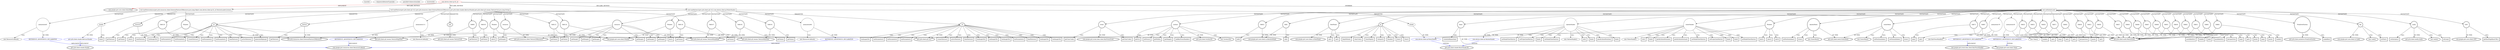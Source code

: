 digraph {
baseInfo[graphId=4312,category="extension_graph",isAnonymous=false,possibleRelation=true]
frameworkRelatedTypesInfo[0="com.google.gwt.core.client.EntryPoint"]
possibleCollaborationsInfo[0="4312~CLIENT_METHOD_DECLARATION-PARAMETER_DECLARATION-OVERRIDING_METHOD_DECLARATION-INSTANTIATION-~com.google.gwt.core.client.EntryPoint ~gwt.g3d.client.shader.BasicShader3D ~false~false",1="4312~CLIENT_METHOD_DECLARATION-INSTANTIATION-~com.google.gwt.core.client.EntryPoint ~com.google.gwt.resources.client.ResourceCallback ~false~true",2="4312~CLIENT_METHOD_DECLARATION-PARAMETER_DECLARATION-~com.google.gwt.core.client.EntryPoint ~gwt.g3d.client.shader.Shader ~false~false",3="4312~OVERRIDING_METHOD_DECLARATION-INSTANTIATION-~com.google.gwt.core.client.EntryPoint ~gwt.g3d.client.shader.BasicShader3D ~false~false",4="4312~OVERRIDING_METHOD_DECLARATION-INSTANTIATION-~com.google.gwt.core.client.EntryPoint ~com.google.gwt.user.client.Timer ~false~true",5="4312~OVERRIDING_METHOD_DECLARATION-INSTANTIATION-~com.google.gwt.core.client.EntryPoint ~com.google.gwt.event.dom.client.KeyPressHandler ~false~true"]
locationInfo[projectName="pkamenarsky-ocean",filePath="/pkamenarsky-ocean/ocean-master/src/com/eleven/client/gl/GL_hl.java",contextSignature="GL_hl",graphId="4312"]
0[label="com.eleven.client.gl.GL_hl",vertexType="ROOT_CLIENT_CLASS_DECLARATION",isFrameworkType=false,color=red]
1[label="com.google.gwt.core.client.EntryPoint",vertexType="FRAMEWORK_INTERFACE_TYPE",isFrameworkType=true,peripheries=2]
2[label="void onModuleLoad()",vertexType="OVERRIDING_METHOD_DECLARATION",isFrameworkType=false,shape=box]
4[label="surface",vertexType="VARIABLE_EXPRESION",isFrameworkType=true,peripheries=2,shape=circle]
5[label="gwt.g3d.client.Surface3D",vertexType="FRAMEWORK_CLASS_TYPE",isFrameworkType=true,peripheries=2]
3[label="new Surface3D()",vertexType="CONSTRUCTOR_CALL",isFrameworkType=true,peripheries=2]
6[label="VAR1",vertexType="VARIABLE_EXPRESION",isFrameworkType=true,peripheries=2,shape=circle]
8[label="com.google.gwt.user.client.ui.AbsolutePanel",vertexType="FRAMEWORK_CLASS_TYPE",isFrameworkType=true,peripheries=2]
7[label="add()",vertexType="INSIDE_CALL",isFrameworkType=true,peripheries=2,shape=box]
9[label="RootPanel",vertexType="VARIABLE_EXPRESION",isFrameworkType=true,peripheries=2,shape=circle]
11[label="com.google.gwt.user.client.ui.RootPanel",vertexType="FRAMEWORK_CLASS_TYPE",isFrameworkType=true,peripheries=2]
10[label="get()",vertexType="INSIDE_CALL",isFrameworkType=true,peripheries=2,shape=box]
13[label="getGL()",vertexType="INSIDE_CALL",isFrameworkType=true,peripheries=2,shape=box]
14[label="Window",vertexType="VARIABLE_EXPRESION",isFrameworkType=true,peripheries=2,shape=circle]
16[label="com.google.gwt.user.client.Window",vertexType="FRAMEWORK_CLASS_TYPE",isFrameworkType=true,peripheries=2]
15[label="alert()",vertexType="INSIDE_CALL",isFrameworkType=true,peripheries=2,shape=box]
18[label="setFocus()",vertexType="INSIDE_CALL",isFrameworkType=true,peripheries=2,shape=box]
19[label="gl",vertexType="VARIABLE_EXPRESION",isFrameworkType=true,peripheries=2,shape=circle]
21[label="gwt.g3d.client.gl2.GL2",vertexType="FRAMEWORK_INTERFACE_TYPE",isFrameworkType=true,peripheries=2]
20[label="clearColor()",vertexType="INSIDE_CALL",isFrameworkType=true,peripheries=2,shape=box]
23[label="clearDepth()",vertexType="INSIDE_CALL",isFrameworkType=true,peripheries=2,shape=box]
25[label="viewport()",vertexType="INSIDE_CALL",isFrameworkType=true,peripheries=2,shape=box]
27[label="getWidth()",vertexType="INSIDE_CALL",isFrameworkType=true,peripheries=2,shape=box]
29[label="getHeight()",vertexType="INSIDE_CALL",isFrameworkType=true,peripheries=2,shape=box]
31[label="disable()",vertexType="INSIDE_CALL",isFrameworkType=true,peripheries=2,shape=box]
33[label="clear()",vertexType="INSIDE_CALL",isFrameworkType=true,peripheries=2,shape=box]
35[label="waterShader",vertexType="VARIABLE_EXPRESION",isFrameworkType=false,shape=circle]
36[label="com.eleven.client.gl.WaterShader",vertexType="REFERENCE_CLIENT_CLASS_DECLARATION",isFrameworkType=false,color=blue]
37[label="gwt.g3d.client.shader.BasicShader3D",vertexType="FRAMEWORK_CLASS_TYPE",isFrameworkType=true,peripheries=2]
34[label="new WaterShader()",vertexType="CONSTRUCTOR_CALL",isFrameworkType=false]
39[label="init()",vertexType="INSIDE_CALL",isFrameworkType=true,peripheries=2,shape=box]
41[label="alert()",vertexType="INSIDE_CALL",isFrameworkType=true,peripheries=2,shape=box]
43[label="bind()",vertexType="INSIDE_CALL",isFrameworkType=true,peripheries=2,shape=box]
45[label="waterMesh",vertexType="VARIABLE_EXPRESION",isFrameworkType=true,peripheries=2,shape=circle]
46[label="gwt.g3d.client.mesh.StaticMesh",vertexType="FRAMEWORK_CLASS_TYPE",isFrameworkType=true,peripheries=2]
44[label="new StaticMesh()",vertexType="CONSTRUCTOR_CALL",isFrameworkType=true,peripheries=2]
48[label="setPositionIndex()",vertexType="INSIDE_CALL",isFrameworkType=true,peripheries=2,shape=box]
50[label="getAttributePosition()",vertexType="INSIDE_CALL",isFrameworkType=true,peripheries=2,shape=box]
52[label="setNormalIndex()",vertexType="INSIDE_CALL",isFrameworkType=true,peripheries=2,shape=box]
54[label="getAttributeNormal()",vertexType="INSIDE_CALL",isFrameworkType=true,peripheries=2,shape=box]
55[label="VAR22",vertexType="VARIABLE_EXPRESION",isFrameworkType=true,peripheries=2,shape=circle]
57[label="gwt.g3d.client.math.MatrixStack",vertexType="FRAMEWORK_CLASS_TYPE",isFrameworkType=true,peripheries=2]
56[label="push()",vertexType="INSIDE_CALL",isFrameworkType=true,peripheries=2,shape=box]
58[label="VAR23",vertexType="VARIABLE_EXPRESION",isFrameworkType=true,peripheries=2,shape=circle]
59[label="lookAt()",vertexType="INSIDE_CALL",isFrameworkType=true,peripheries=2,shape=box]
62[label="setModelViewMatrix()",vertexType="INSIDE_CALL",isFrameworkType=true,peripheries=2,shape=box]
63[label="VAR25",vertexType="VARIABLE_EXPRESION",isFrameworkType=true,peripheries=2,shape=circle]
64[label="get()",vertexType="INSIDE_CALL",isFrameworkType=true,peripheries=2,shape=box]
66[label="VAR26",vertexType="VARIABLE_EXPRESION",isFrameworkType=true,peripheries=2,shape=circle]
67[label="pop()",vertexType="INSIDE_CALL",isFrameworkType=true,peripheries=2,shape=box]
69[label="VAR27",vertexType="VARIABLE_EXPRESION",isFrameworkType=true,peripheries=2,shape=circle]
70[label="pushIdentity()",vertexType="INSIDE_CALL",isFrameworkType=true,peripheries=2,shape=box]
72[label="VAR28",vertexType="VARIABLE_EXPRESION",isFrameworkType=true,peripheries=2,shape=circle]
73[label="perspective()",vertexType="INSIDE_CALL",isFrameworkType=true,peripheries=2,shape=box]
76[label="setProjectionMatrix()",vertexType="INSIDE_CALL",isFrameworkType=true,peripheries=2,shape=box]
77[label="VAR30",vertexType="VARIABLE_EXPRESION",isFrameworkType=true,peripheries=2,shape=circle]
78[label="get()",vertexType="INSIDE_CALL",isFrameworkType=true,peripheries=2,shape=box]
80[label="VAR31",vertexType="VARIABLE_EXPRESION",isFrameworkType=true,peripheries=2,shape=circle]
81[label="pop()",vertexType="INSIDE_CALL",isFrameworkType=true,peripheries=2,shape=box]
84[label="skyboxShader",vertexType="VARIABLE_EXPRESION",isFrameworkType=false,shape=circle]
85[label="com.eleven.client.gl.SkyboxShader",vertexType="REFERENCE_CLIENT_CLASS_DECLARATION",isFrameworkType=false,color=blue]
83[label="new SkyboxShader()",vertexType="CONSTRUCTOR_CALL",isFrameworkType=false]
88[label="init()",vertexType="INSIDE_CALL",isFrameworkType=true,peripheries=2,shape=box]
90[label="alert()",vertexType="INSIDE_CALL",isFrameworkType=true,peripheries=2,shape=box]
92[label="bind()",vertexType="INSIDE_CALL",isFrameworkType=true,peripheries=2,shape=box]
94[label="skyboxMesh",vertexType="VARIABLE_EXPRESION",isFrameworkType=true,peripheries=2,shape=circle]
93[label="new StaticMesh()",vertexType="CONSTRUCTOR_CALL",isFrameworkType=true,peripheries=2]
96[label="PrimitiveFactory",vertexType="VARIABLE_EXPRESION",isFrameworkType=true,peripheries=2,shape=circle]
98[label="gwt.g3d.client.primitive.PrimitiveFactory",vertexType="FRAMEWORK_CLASS_TYPE",isFrameworkType=true,peripheries=2]
97[label="makeBox()",vertexType="INSIDE_CALL",isFrameworkType=true,peripheries=2,shape=box]
100[label="setPositionIndex()",vertexType="INSIDE_CALL",isFrameworkType=true,peripheries=2,shape=box]
102[label="getAttributePosition()",vertexType="INSIDE_CALL",isFrameworkType=true,peripheries=2,shape=box]
104[label="bind()",vertexType="INSIDE_CALL",isFrameworkType=true,peripheries=2,shape=box]
106[label="bind()",vertexType="INSIDE_CALL",isFrameworkType=true,peripheries=2,shape=box]
107[label="VAR42",vertexType="VARIABLE_EXPRESION",isFrameworkType=true,peripheries=2,shape=circle]
108[label="push()",vertexType="INSIDE_CALL",isFrameworkType=true,peripheries=2,shape=box]
110[label="VAR43",vertexType="VARIABLE_EXPRESION",isFrameworkType=true,peripheries=2,shape=circle]
111[label="lookAt()",vertexType="INSIDE_CALL",isFrameworkType=true,peripheries=2,shape=box]
114[label="setModelViewMatrix()",vertexType="INSIDE_CALL",isFrameworkType=true,peripheries=2,shape=box]
115[label="VAR45",vertexType="VARIABLE_EXPRESION",isFrameworkType=true,peripheries=2,shape=circle]
116[label="get()",vertexType="INSIDE_CALL",isFrameworkType=true,peripheries=2,shape=box]
118[label="VAR46",vertexType="VARIABLE_EXPRESION",isFrameworkType=true,peripheries=2,shape=circle]
119[label="pop()",vertexType="INSIDE_CALL",isFrameworkType=true,peripheries=2,shape=box]
121[label="VAR47",vertexType="VARIABLE_EXPRESION",isFrameworkType=true,peripheries=2,shape=circle]
122[label="pushIdentity()",vertexType="INSIDE_CALL",isFrameworkType=true,peripheries=2,shape=box]
124[label="VAR48",vertexType="VARIABLE_EXPRESION",isFrameworkType=true,peripheries=2,shape=circle]
125[label="perspective()",vertexType="INSIDE_CALL",isFrameworkType=true,peripheries=2,shape=box]
128[label="setProjectionMatrix()",vertexType="INSIDE_CALL",isFrameworkType=true,peripheries=2,shape=box]
129[label="VAR50",vertexType="VARIABLE_EXPRESION",isFrameworkType=true,peripheries=2,shape=circle]
130[label="get()",vertexType="INSIDE_CALL",isFrameworkType=true,peripheries=2,shape=box]
132[label="VAR51",vertexType="VARIABLE_EXPRESION",isFrameworkType=true,peripheries=2,shape=circle]
133[label="pop()",vertexType="INSIDE_CALL",isFrameworkType=true,peripheries=2,shape=box]
136[label="fps",vertexType="VARIABLE_EXPRESION",isFrameworkType=true,peripheries=2,shape=circle]
137[label="com.google.gwt.user.client.ui.Label",vertexType="FRAMEWORK_CLASS_TYPE",isFrameworkType=true,peripheries=2]
135[label="new Label()",vertexType="CONSTRUCTOR_CALL",isFrameworkType=true,peripheries=2]
139[label="audio",vertexType="VARIABLE_EXPRESION",isFrameworkType=true,peripheries=2,shape=circle]
140[label="gwt.g2d.client.media.Audio",vertexType="FRAMEWORK_CLASS_TYPE",isFrameworkType=true,peripheries=2]
138[label="new Audio()",vertexType="CONSTRUCTOR_CALL",isFrameworkType=true,peripheries=2]
141[label="GWT",vertexType="VARIABLE_EXPRESION",isFrameworkType=true,peripheries=2,shape=circle]
143[label="com.google.gwt.core.client.GWT",vertexType="FRAMEWORK_CLASS_TYPE",isFrameworkType=true,peripheries=2]
142[label="getHostPageBaseURL()",vertexType="INSIDE_CALL",isFrameworkType=true,peripheries=2,shape=box]
144[label="VAR55",vertexType="VARIABLE_EXPRESION",isFrameworkType=true,peripheries=2,shape=circle]
145[label="add()",vertexType="INSIDE_CALL",isFrameworkType=true,peripheries=2,shape=box]
148[label="get()",vertexType="INSIDE_CALL",isFrameworkType=true,peripheries=2,shape=box]
150[label="setLoop()",vertexType="INSIDE_CALL",isFrameworkType=true,peripheries=2,shape=box]
152[label="setAutoplay()",vertexType="INSIDE_CALL",isFrameworkType=true,peripheries=2,shape=box]
154[label="anonymous59",vertexType="VARIABLE_EXPRESION",isFrameworkType=false,shape=circle]
155[label="REFERENCE_ANONYMOUS_DECLARATION",vertexType="REFERENCE_ANONYMOUS_DECLARATION",isFrameworkType=false,color=blue]
156[label="com.google.gwt.user.client.Timer",vertexType="FRAMEWORK_CLASS_TYPE",isFrameworkType=true,peripheries=2]
153[label="new Timer()",vertexType="CONSTRUCTOR_CALL",isFrameworkType=false]
158[label="setText()",vertexType="INSIDE_CALL",isFrameworkType=true,peripheries=2,shape=box]
159[label="VAR61",vertexType="VARIABLE_EXPRESION",isFrameworkType=true,peripheries=2,shape=circle]
160[label="push()",vertexType="INSIDE_CALL",isFrameworkType=true,peripheries=2,shape=box]
162[label="VAR62",vertexType="VARIABLE_EXPRESION",isFrameworkType=true,peripheries=2,shape=circle]
163[label="lookAt()",vertexType="INSIDE_CALL",isFrameworkType=true,peripheries=2,shape=box]
166[label="clear()",vertexType="INSIDE_CALL",isFrameworkType=true,peripheries=2,shape=box]
168[label="depthMask()",vertexType="INSIDE_CALL",isFrameworkType=true,peripheries=2,shape=box]
170[label="bind()",vertexType="INSIDE_CALL",isFrameworkType=true,peripheries=2,shape=box]
172[label="setModelViewMatrix()",vertexType="INSIDE_CALL",isFrameworkType=true,peripheries=2,shape=box]
173[label="VAR67",vertexType="VARIABLE_EXPRESION",isFrameworkType=true,peripheries=2,shape=circle]
174[label="get()",vertexType="INSIDE_CALL",isFrameworkType=true,peripheries=2,shape=box]
177[label="draw()",vertexType="INSIDE_CALL",isFrameworkType=true,peripheries=2,shape=box]
179[label="bind()",vertexType="INSIDE_CALL",isFrameworkType=true,peripheries=2,shape=box]
181[label="setModelViewMatrix()",vertexType="INSIDE_CALL",isFrameworkType=true,peripheries=2,shape=box]
182[label="VAR71",vertexType="VARIABLE_EXPRESION",isFrameworkType=true,peripheries=2,shape=circle]
183[label="get()",vertexType="INSIDE_CALL",isFrameworkType=true,peripheries=2,shape=box]
186[label="draw()",vertexType="INSIDE_CALL",isFrameworkType=true,peripheries=2,shape=box]
187[label="VAR73",vertexType="VARIABLE_EXPRESION",isFrameworkType=true,peripheries=2,shape=circle]
188[label="pop()",vertexType="INSIDE_CALL",isFrameworkType=true,peripheries=2,shape=box]
190[label="timer",vertexType="VARIABLE_EXPRESION",isFrameworkType=true,peripheries=2,shape=circle]
191[label="scheduleRepeating()",vertexType="INSIDE_CALL",isFrameworkType=true,peripheries=2,shape=box]
194[label="addKeyPressHandler()",vertexType="INSIDE_CALL",isFrameworkType=true,peripheries=2,shape=box]
196[label="anonymous76",vertexType="VARIABLE_EXPRESION",isFrameworkType=false,shape=circle]
197[label="REFERENCE_ANONYMOUS_DECLARATION",vertexType="REFERENCE_ANONYMOUS_DECLARATION",isFrameworkType=false,color=blue]
198[label="com.google.gwt.event.dom.client.KeyPressHandler",vertexType="FRAMEWORK_INTERFACE_TYPE",isFrameworkType=true,peripheries=2]
195[label="new KeyPressHandler()",vertexType="CONSTRUCTOR_CALL",isFrameworkType=false]
199[label="event",vertexType="VARIABLE_EXPRESION",isFrameworkType=true,peripheries=2,shape=circle]
201[label="com.google.gwt.event.dom.client.KeyPressEvent",vertexType="FRAMEWORK_CLASS_TYPE",isFrameworkType=true,peripheries=2]
200[label="getCharCode()",vertexType="INSIDE_CALL",isFrameworkType=true,peripheries=2,shape=box]
203[label="getCharCode()",vertexType="INSIDE_CALL",isFrameworkType=true,peripheries=2,shape=box]
209[label="void loadTextureAsync(gwt.g3d.resources.client.ExternalTexture2DResource,java.lang.Object,com.eleven.client.gl.GL_hl.TextureLoaderListener)",vertexType="CLIENT_METHOD_DECLARATION",isFrameworkType=false,shape=box]
210[label="resource",vertexType="PARAMETER_DECLARATION",isFrameworkType=true,peripheries=2]
211[label="gwt.g3d.resources.client.ExternalTexture2DResource",vertexType="FRAMEWORK_INTERFACE_TYPE",isFrameworkType=true,peripheries=2]
213[label="getTexture()",vertexType="INSIDE_CALL",isFrameworkType=true,peripheries=2,shape=box]
215[label="anonymous81",vertexType="VARIABLE_EXPRESION",isFrameworkType=false,shape=circle]
216[label="REFERENCE_ANONYMOUS_DECLARATION",vertexType="REFERENCE_ANONYMOUS_DECLARATION",isFrameworkType=false,color=blue]
217[label="com.google.gwt.resources.client.ResourceCallback",vertexType="FRAMEWORK_INTERFACE_TYPE",isFrameworkType=true,peripheries=2]
214[label="new ResourceCallback()",vertexType="CONSTRUCTOR_CALL",isFrameworkType=false]
218[label="Window",vertexType="VARIABLE_EXPRESION",isFrameworkType=true,peripheries=2,shape=circle]
219[label="alert()",vertexType="INSIDE_CALL",isFrameworkType=true,peripheries=2,shape=box]
224[label="void loadSkybox2(gwt.g3d.client.gl2.GL2,com.eleven.client.gl.WaterShader)",vertexType="CLIENT_METHOD_DECLARATION",isFrameworkType=false,shape=box]
225[label="gl",vertexType="PARAMETER_DECLARATION",isFrameworkType=true,peripheries=2]
227[label="shader",vertexType="PARAMETER_DECLARATION",isFrameworkType=false]
229[label="VAR83",vertexType="VARIABLE_EXPRESION",isFrameworkType=true,peripheries=2,shape=circle]
230[label="getTexture()",vertexType="INSIDE_CALL",isFrameworkType=true,peripheries=2,shape=box]
233[label="anonymous84",vertexType="VARIABLE_EXPRESION",isFrameworkType=false,shape=circle]
234[label="REFERENCE_ANONYMOUS_DECLARATION",vertexType="REFERENCE_ANONYMOUS_DECLARATION",isFrameworkType=false,color=blue]
232[label="new ResourceCallback()",vertexType="CONSTRUCTOR_CALL",isFrameworkType=false]
237[label="createTexture()",vertexType="INSIDE_CALL",isFrameworkType=true,peripheries=2,shape=box]
239[label="activeTexture()",vertexType="INSIDE_CALL",isFrameworkType=true,peripheries=2,shape=box]
241[label="bindTexture()",vertexType="INSIDE_CALL",isFrameworkType=true,peripheries=2,shape=box]
243[label="texImage2D()",vertexType="INSIDE_CALL",isFrameworkType=true,peripheries=2,shape=box]
244[label="resource",vertexType="VARIABLE_EXPRESION",isFrameworkType=true,peripheries=2,shape=circle]
246[label="gwt.g3d.resources.client.Texture2DResource",vertexType="FRAMEWORK_INTERFACE_TYPE",isFrameworkType=true,peripheries=2]
245[label="getImage()",vertexType="INSIDE_CALL",isFrameworkType=true,peripheries=2,shape=box]
248[label="texImage2D()",vertexType="INSIDE_CALL",isFrameworkType=true,peripheries=2,shape=box]
250[label="getImage()",vertexType="INSIDE_CALL",isFrameworkType=true,peripheries=2,shape=box]
252[label="texImage2D()",vertexType="INSIDE_CALL",isFrameworkType=true,peripheries=2,shape=box]
254[label="getImage()",vertexType="INSIDE_CALL",isFrameworkType=true,peripheries=2,shape=box]
256[label="texImage2D()",vertexType="INSIDE_CALL",isFrameworkType=true,peripheries=2,shape=box]
258[label="getImage()",vertexType="INSIDE_CALL",isFrameworkType=true,peripheries=2,shape=box]
260[label="texImage2D()",vertexType="INSIDE_CALL",isFrameworkType=true,peripheries=2,shape=box]
262[label="getImage()",vertexType="INSIDE_CALL",isFrameworkType=true,peripheries=2,shape=box]
264[label="texImage2D()",vertexType="INSIDE_CALL",isFrameworkType=true,peripheries=2,shape=box]
266[label="getImage()",vertexType="INSIDE_CALL",isFrameworkType=true,peripheries=2,shape=box]
268[label="texParameteri()",vertexType="INSIDE_CALL",isFrameworkType=true,peripheries=2,shape=box]
269[label="VAR101",vertexType="VARIABLE_EXPRESION",isFrameworkType=true,peripheries=2,shape=circle]
271[label="gwt.g3d.client.gl2.enums.TextureMinFilter",vertexType="FRAMEWORK_CLASS_TYPE",isFrameworkType=true,peripheries=2]
270[label="getValue()",vertexType="INSIDE_CALL",isFrameworkType=true,peripheries=2,shape=box]
273[label="texParameteri()",vertexType="INSIDE_CALL",isFrameworkType=true,peripheries=2,shape=box]
274[label="VAR103",vertexType="VARIABLE_EXPRESION",isFrameworkType=true,peripheries=2,shape=circle]
276[label="gwt.g3d.client.gl2.enums.TextureMagFilter",vertexType="FRAMEWORK_CLASS_TYPE",isFrameworkType=true,peripheries=2]
275[label="getValue()",vertexType="INSIDE_CALL",isFrameworkType=true,peripheries=2,shape=box]
278[label="texParameteri()",vertexType="INSIDE_CALL",isFrameworkType=true,peripheries=2,shape=box]
279[label="VAR105",vertexType="VARIABLE_EXPRESION",isFrameworkType=true,peripheries=2,shape=circle]
281[label="gwt.g3d.client.gl2.enums.TextureWrapMode",vertexType="FRAMEWORK_CLASS_TYPE",isFrameworkType=true,peripheries=2]
280[label="getValue()",vertexType="INSIDE_CALL",isFrameworkType=true,peripheries=2,shape=box]
283[label="texParameteri()",vertexType="INSIDE_CALL",isFrameworkType=true,peripheries=2,shape=box]
284[label="VAR107",vertexType="VARIABLE_EXPRESION",isFrameworkType=true,peripheries=2,shape=circle]
285[label="getValue()",vertexType="INSIDE_CALL",isFrameworkType=true,peripheries=2,shape=box]
288[label="bindTexture()",vertexType="INSIDE_CALL",isFrameworkType=true,peripheries=2,shape=box]
289[label="Window",vertexType="VARIABLE_EXPRESION",isFrameworkType=true,peripheries=2,shape=circle]
290[label="alert()",vertexType="INSIDE_CALL",isFrameworkType=true,peripheries=2,shape=box]
292[label="void loadTexture(gwt.g3d.client.gl2.GL2,gwt.g3d.resources.client.ExternalTexture2DResource,gwt.g3d.client.shader.AbstractShader,gwt.g3d.client.gl2.enums.TextureUnit,java.lang.String)",vertexType="CLIENT_METHOD_DECLARATION",isFrameworkType=false,shape=box]
293[label="gl",vertexType="PARAMETER_DECLARATION",isFrameworkType=true,peripheries=2]
295[label="texture",vertexType="PARAMETER_DECLARATION",isFrameworkType=true,peripheries=2]
297[label="shader",vertexType="PARAMETER_DECLARATION",isFrameworkType=false]
298[label="gwt.g3d.client.shader.AbstractShader",vertexType="REFERENCE_CLIENT_CLASS_DECLARATION",isFrameworkType=false,color=blue]
299[label="gwt.g3d.client.shader.Shader",vertexType="FRAMEWORK_INTERFACE_TYPE",isFrameworkType=true,peripheries=2]
300[label="unit",vertexType="PARAMETER_DECLARATION",isFrameworkType=true,peripheries=2]
301[label="gwt.g3d.client.gl2.enums.TextureUnit",vertexType="FRAMEWORK_CLASS_TYPE",isFrameworkType=true,peripheries=2]
303[label="getTexture()",vertexType="INSIDE_CALL",isFrameworkType=true,peripheries=2,shape=box]
305[label="anonymous111",vertexType="VARIABLE_EXPRESION",isFrameworkType=false,shape=circle]
306[label="REFERENCE_ANONYMOUS_DECLARATION",vertexType="REFERENCE_ANONYMOUS_DECLARATION",isFrameworkType=false,color=blue]
304[label="new ResourceCallback()",vertexType="CONSTRUCTOR_CALL",isFrameworkType=false]
309[label="createTexture()",vertexType="INSIDE_CALL",isFrameworkType=true,peripheries=2,shape=box]
311[label="activeTexture()",vertexType="INSIDE_CALL",isFrameworkType=true,peripheries=2,shape=box]
313[label="bindTexture()",vertexType="INSIDE_CALL",isFrameworkType=true,peripheries=2,shape=box]
315[label="texImage2D()",vertexType="INSIDE_CALL",isFrameworkType=true,peripheries=2,shape=box]
316[label="resource",vertexType="VARIABLE_EXPRESION",isFrameworkType=true,peripheries=2,shape=circle]
317[label="getImage()",vertexType="INSIDE_CALL",isFrameworkType=true,peripheries=2,shape=box]
320[label="texParameteri()",vertexType="INSIDE_CALL",isFrameworkType=true,peripheries=2,shape=box]
321[label="VAR118",vertexType="VARIABLE_EXPRESION",isFrameworkType=true,peripheries=2,shape=circle]
322[label="getValue()",vertexType="INSIDE_CALL",isFrameworkType=true,peripheries=2,shape=box]
325[label="texParameteri()",vertexType="INSIDE_CALL",isFrameworkType=true,peripheries=2,shape=box]
326[label="VAR120",vertexType="VARIABLE_EXPRESION",isFrameworkType=true,peripheries=2,shape=circle]
327[label="getValue()",vertexType="INSIDE_CALL",isFrameworkType=true,peripheries=2,shape=box]
330[label="texParameteri()",vertexType="INSIDE_CALL",isFrameworkType=true,peripheries=2,shape=box]
331[label="VAR122",vertexType="VARIABLE_EXPRESION",isFrameworkType=true,peripheries=2,shape=circle]
332[label="getValue()",vertexType="INSIDE_CALL",isFrameworkType=true,peripheries=2,shape=box]
335[label="texParameteri()",vertexType="INSIDE_CALL",isFrameworkType=true,peripheries=2,shape=box]
336[label="VAR124",vertexType="VARIABLE_EXPRESION",isFrameworkType=true,peripheries=2,shape=circle]
337[label="getValue()",vertexType="INSIDE_CALL",isFrameworkType=true,peripheries=2,shape=box]
340[label="bindTexture()",vertexType="INSIDE_CALL",isFrameworkType=true,peripheries=2,shape=box]
342[label="generateMipmap()",vertexType="INSIDE_CALL",isFrameworkType=true,peripheries=2,shape=box]
344[label="bind()",vertexType="INSIDE_CALL",isFrameworkType=true,peripheries=2,shape=box]
345[label="Window",vertexType="VARIABLE_EXPRESION",isFrameworkType=true,peripheries=2,shape=circle]
346[label="alert()",vertexType="INSIDE_CALL",isFrameworkType=true,peripheries=2,shape=box]
0->1[label="IMPLEMENT",color=red]
0->2[label="OVERRIDE"]
2->4[label="INSTANTIATE"]
4->5[label="OF_TYPE"]
4->3[label="CALL"]
2->6[label="INSTANTIATE"]
6->8[label="OF_TYPE"]
6->7[label="CALL"]
2->9[label="INSTANTIATE"]
9->11[label="OF_TYPE"]
9->10[label="CALL"]
4->13[label="CALL"]
2->14[label="INSTANTIATE"]
14->16[label="OF_TYPE"]
14->15[label="CALL"]
4->18[label="CALL"]
2->19[label="INSTANTIATE"]
19->21[label="OF_TYPE"]
19->20[label="CALL"]
19->23[label="CALL"]
19->25[label="CALL"]
4->27[label="CALL"]
4->29[label="CALL"]
19->31[label="CALL"]
19->33[label="CALL"]
2->35[label="INSTANTIATE"]
36->37[label="EXTEND",color=blue]
35->36[label="OF_TYPE"]
35->34[label="CALL"]
35->39[label="CALL"]
14->41[label="CALL"]
35->43[label="CALL"]
2->45[label="INSTANTIATE"]
45->46[label="OF_TYPE"]
45->44[label="CALL"]
45->48[label="CALL"]
35->50[label="CALL"]
45->52[label="CALL"]
35->54[label="CALL"]
2->55[label="INSTANTIATE"]
55->57[label="OF_TYPE"]
55->56[label="CALL"]
2->58[label="INSTANTIATE"]
58->57[label="OF_TYPE"]
58->59[label="CALL"]
35->62[label="CALL"]
2->63[label="INSTANTIATE"]
63->57[label="OF_TYPE"]
63->64[label="CALL"]
2->66[label="INSTANTIATE"]
66->57[label="OF_TYPE"]
66->67[label="CALL"]
2->69[label="INSTANTIATE"]
69->57[label="OF_TYPE"]
69->70[label="CALL"]
2->72[label="INSTANTIATE"]
72->57[label="OF_TYPE"]
72->73[label="CALL"]
35->76[label="CALL"]
2->77[label="INSTANTIATE"]
77->57[label="OF_TYPE"]
77->78[label="CALL"]
2->80[label="INSTANTIATE"]
80->57[label="OF_TYPE"]
80->81[label="CALL"]
2->84[label="INSTANTIATE"]
85->37[label="EXTEND",color=blue]
84->85[label="OF_TYPE"]
84->83[label="CALL"]
84->88[label="CALL"]
14->90[label="CALL"]
84->92[label="CALL"]
2->94[label="INSTANTIATE"]
94->46[label="OF_TYPE"]
94->93[label="CALL"]
2->96[label="INSTANTIATE"]
96->98[label="OF_TYPE"]
96->97[label="CALL"]
94->100[label="CALL"]
84->102[label="CALL"]
35->104[label="CALL"]
84->106[label="CALL"]
2->107[label="INSTANTIATE"]
107->57[label="OF_TYPE"]
107->108[label="CALL"]
2->110[label="INSTANTIATE"]
110->57[label="OF_TYPE"]
110->111[label="CALL"]
84->114[label="CALL"]
2->115[label="INSTANTIATE"]
115->57[label="OF_TYPE"]
115->116[label="CALL"]
2->118[label="INSTANTIATE"]
118->57[label="OF_TYPE"]
118->119[label="CALL"]
2->121[label="INSTANTIATE"]
121->57[label="OF_TYPE"]
121->122[label="CALL"]
2->124[label="INSTANTIATE"]
124->57[label="OF_TYPE"]
124->125[label="CALL"]
84->128[label="CALL"]
2->129[label="INSTANTIATE"]
129->57[label="OF_TYPE"]
129->130[label="CALL"]
2->132[label="INSTANTIATE"]
132->57[label="OF_TYPE"]
132->133[label="CALL"]
2->136[label="INSTANTIATE"]
136->137[label="OF_TYPE"]
136->135[label="CALL"]
2->139[label="INSTANTIATE"]
139->140[label="OF_TYPE"]
139->138[label="CALL"]
2->141[label="INSTANTIATE"]
141->143[label="OF_TYPE"]
141->142[label="CALL"]
2->144[label="INSTANTIATE"]
144->8[label="OF_TYPE"]
144->145[label="CALL"]
9->148[label="CALL"]
139->150[label="CALL"]
139->152[label="CALL"]
2->154[label="INSTANTIATE"]
155->156[label="EXTEND",color=blue]
154->155[label="OF_TYPE"]
154->153[label="CALL"]
136->158[label="CALL"]
2->159[label="INSTANTIATE"]
159->57[label="OF_TYPE"]
159->160[label="CALL"]
2->162[label="INSTANTIATE"]
162->57[label="OF_TYPE"]
162->163[label="CALL"]
19->166[label="CALL"]
19->168[label="CALL"]
84->170[label="CALL"]
84->172[label="CALL"]
2->173[label="INSTANTIATE"]
173->57[label="OF_TYPE"]
173->174[label="CALL"]
94->177[label="CALL"]
35->179[label="CALL"]
35->181[label="CALL"]
2->182[label="INSTANTIATE"]
182->57[label="OF_TYPE"]
182->183[label="CALL"]
45->186[label="CALL"]
2->187[label="INSTANTIATE"]
187->57[label="OF_TYPE"]
187->188[label="CALL"]
2->190[label="INSTANTIATE"]
190->156[label="OF_TYPE"]
190->191[label="CALL"]
4->194[label="CALL"]
2->196[label="INSTANTIATE"]
197->198[label="IMPLEMENT",color=blue]
196->197[label="OF_TYPE"]
196->195[label="CALL"]
2->199[label="INSTANTIATE"]
199->201[label="OF_TYPE"]
199->200[label="CALL"]
199->203[label="CALL"]
0->209[label="DECLARE_METHOD"]
210->211[label="OF_TYPE"]
209->210[label="PARAMETER"]
210->213[label="CALL"]
209->215[label="INSTANTIATE"]
216->217[label="IMPLEMENT",color=blue]
215->216[label="OF_TYPE"]
215->214[label="CALL"]
209->218[label="INSTANTIATE"]
218->16[label="OF_TYPE"]
218->219[label="CALL"]
0->224[label="DECLARE_METHOD"]
225->21[label="OF_TYPE"]
224->225[label="PARAMETER"]
227->36[label="OF_TYPE"]
224->227[label="PARAMETER"]
224->229[label="INSTANTIATE"]
229->211[label="OF_TYPE"]
229->230[label="CALL"]
224->233[label="INSTANTIATE"]
234->217[label="IMPLEMENT",color=blue]
233->234[label="OF_TYPE"]
233->232[label="CALL"]
225->237[label="CALL"]
225->239[label="CALL"]
225->241[label="CALL"]
225->243[label="CALL"]
224->244[label="INSTANTIATE"]
244->246[label="OF_TYPE"]
244->245[label="CALL"]
225->248[label="CALL"]
244->250[label="CALL"]
225->252[label="CALL"]
244->254[label="CALL"]
225->256[label="CALL"]
244->258[label="CALL"]
225->260[label="CALL"]
244->262[label="CALL"]
225->264[label="CALL"]
244->266[label="CALL"]
225->268[label="CALL"]
224->269[label="INSTANTIATE"]
269->271[label="OF_TYPE"]
269->270[label="CALL"]
225->273[label="CALL"]
224->274[label="INSTANTIATE"]
274->276[label="OF_TYPE"]
274->275[label="CALL"]
225->278[label="CALL"]
224->279[label="INSTANTIATE"]
279->281[label="OF_TYPE"]
279->280[label="CALL"]
225->283[label="CALL"]
224->284[label="INSTANTIATE"]
284->281[label="OF_TYPE"]
284->285[label="CALL"]
225->288[label="CALL"]
224->289[label="INSTANTIATE"]
289->16[label="OF_TYPE"]
289->290[label="CALL"]
0->292[label="DECLARE_METHOD"]
293->21[label="OF_TYPE"]
292->293[label="PARAMETER"]
295->211[label="OF_TYPE"]
292->295[label="PARAMETER"]
298->299[label="IMPLEMENT",color=blue]
297->298[label="OF_TYPE"]
292->297[label="PARAMETER"]
300->301[label="OF_TYPE"]
292->300[label="PARAMETER"]
295->303[label="CALL"]
292->305[label="INSTANTIATE"]
306->217[label="IMPLEMENT",color=blue]
305->306[label="OF_TYPE"]
305->304[label="CALL"]
293->309[label="CALL"]
293->311[label="CALL"]
293->313[label="CALL"]
293->315[label="CALL"]
292->316[label="INSTANTIATE"]
316->246[label="OF_TYPE"]
316->317[label="CALL"]
293->320[label="CALL"]
292->321[label="INSTANTIATE"]
321->271[label="OF_TYPE"]
321->322[label="CALL"]
293->325[label="CALL"]
292->326[label="INSTANTIATE"]
326->276[label="OF_TYPE"]
326->327[label="CALL"]
293->330[label="CALL"]
292->331[label="INSTANTIATE"]
331->281[label="OF_TYPE"]
331->332[label="CALL"]
293->335[label="CALL"]
292->336[label="INSTANTIATE"]
336->281[label="OF_TYPE"]
336->337[label="CALL"]
293->340[label="CALL"]
293->342[label="CALL"]
297->344[label="CALL"]
292->345[label="INSTANTIATE"]
345->16[label="OF_TYPE"]
345->346[label="CALL"]
}
